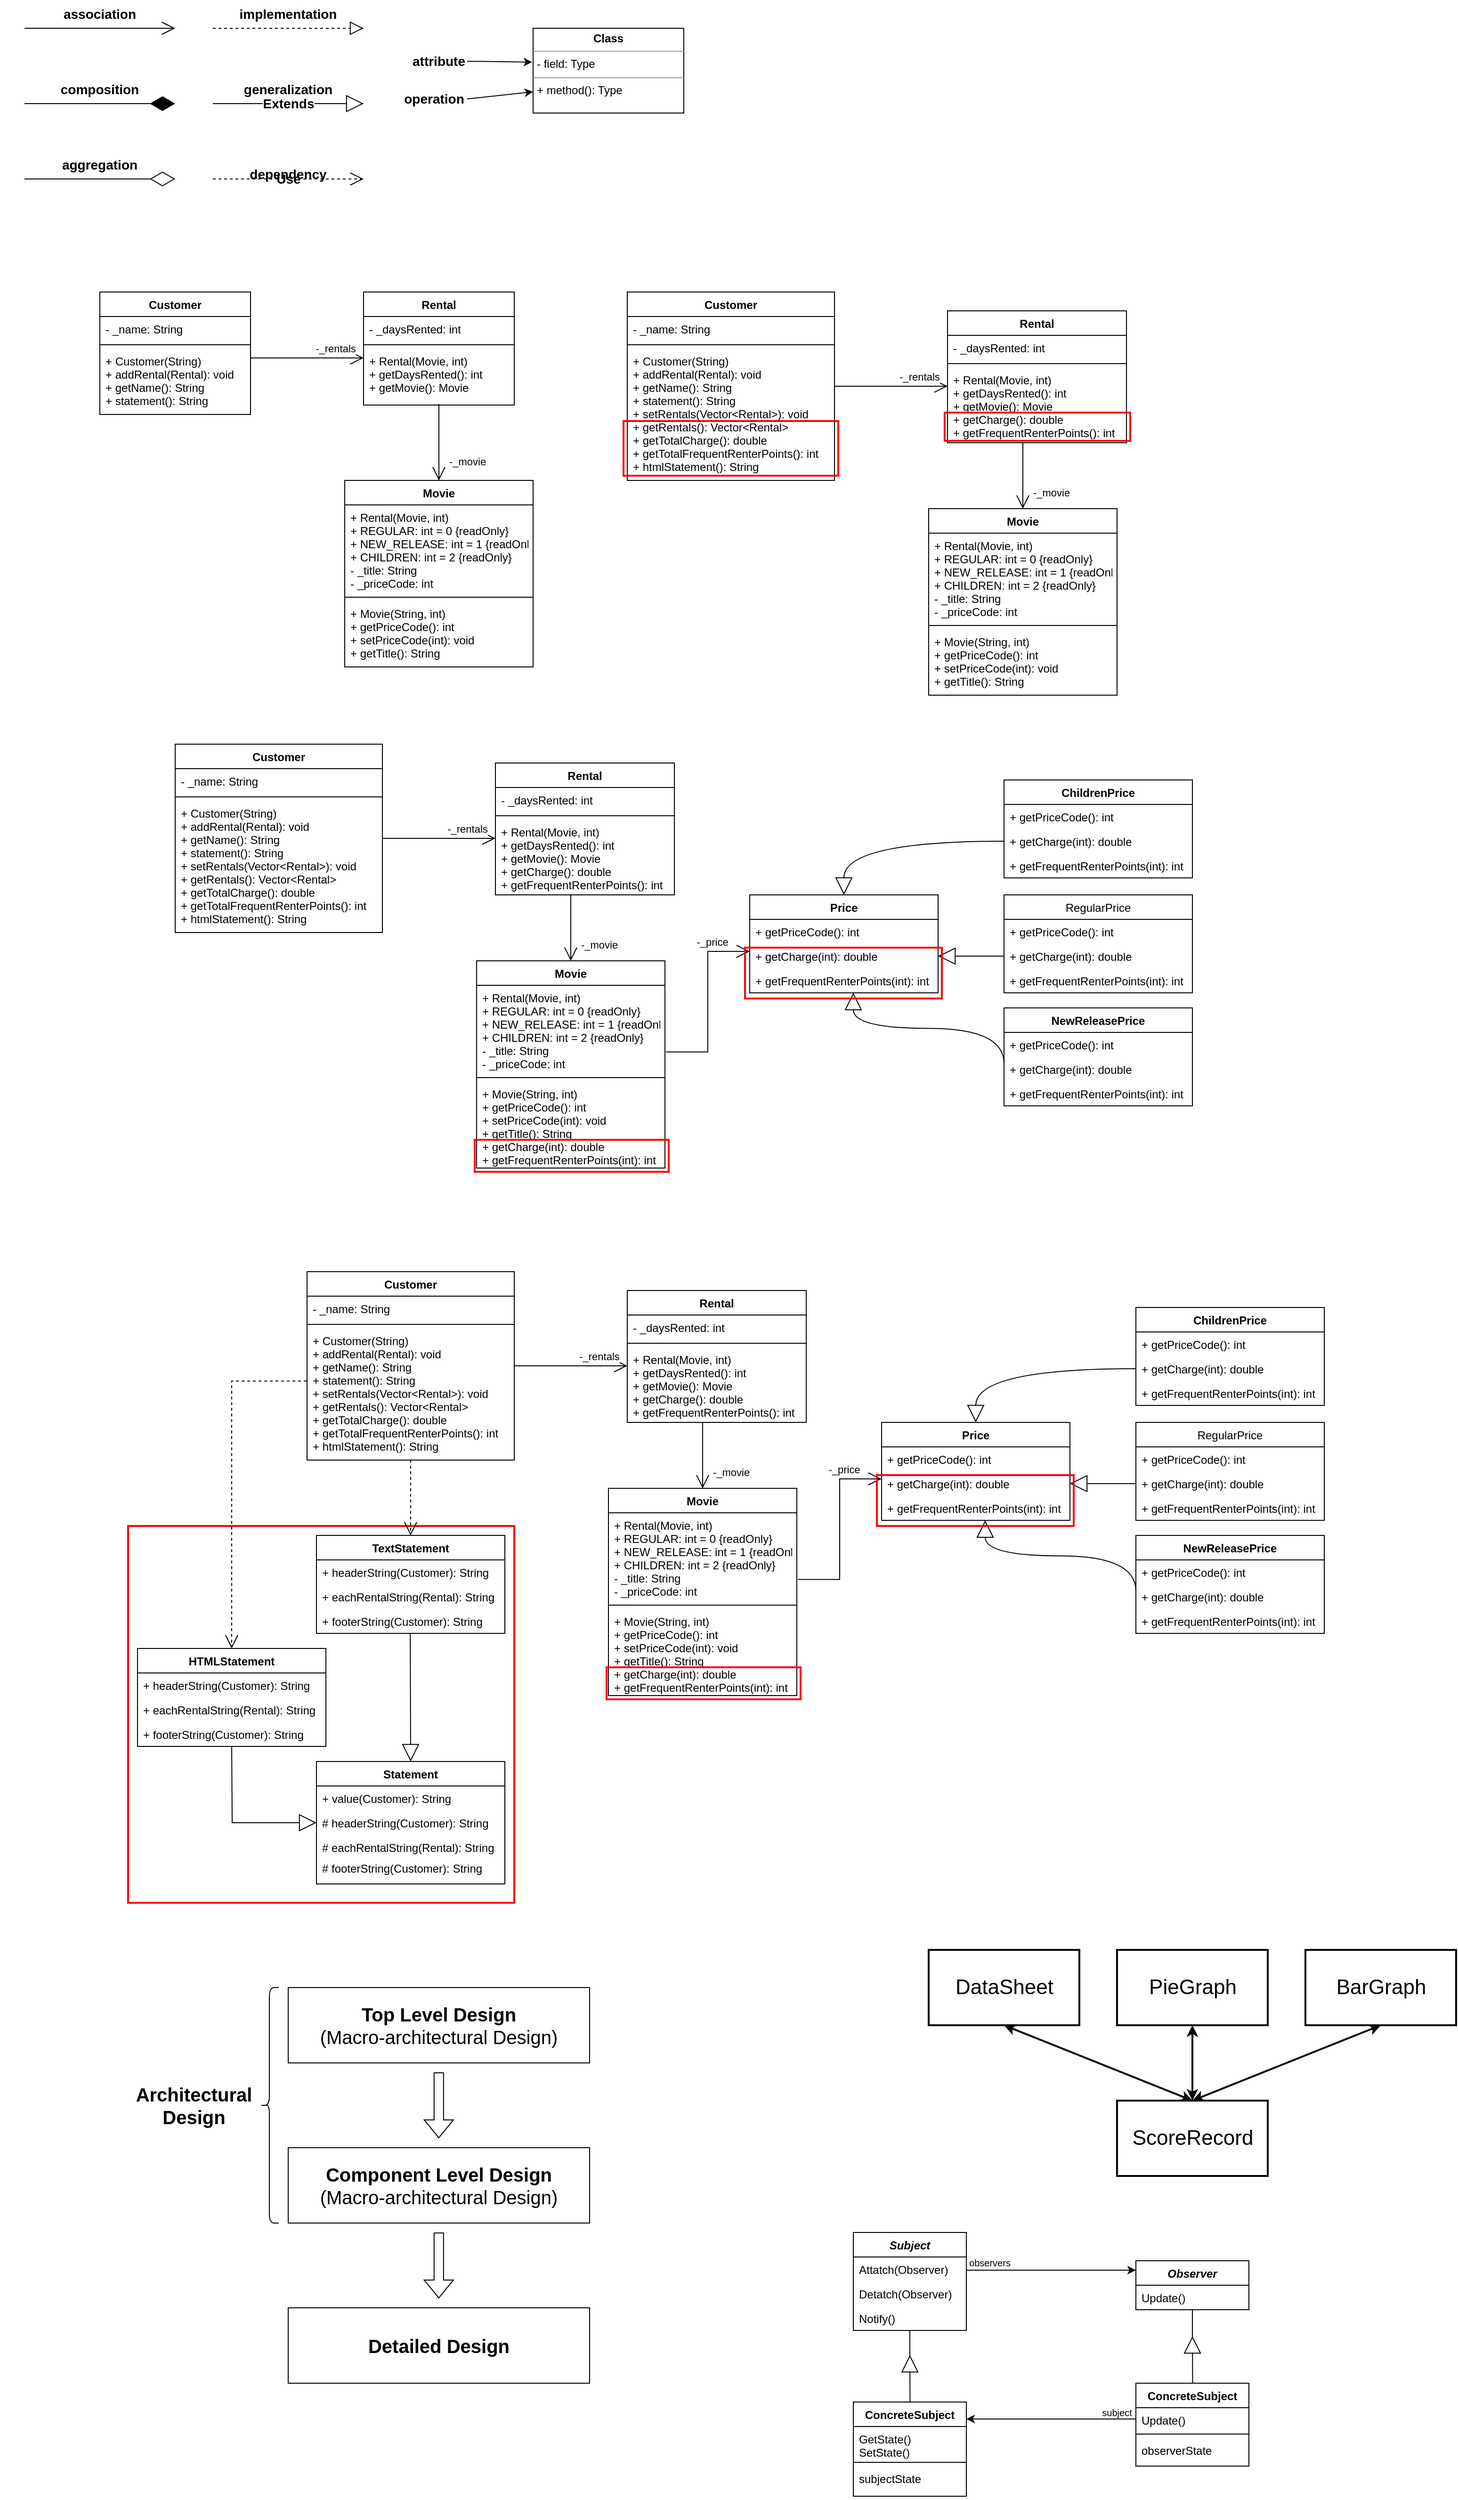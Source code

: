 <mxfile version="20.8.16" type="device"><diagram name="Page-1" id="xjZvKfOel7peh5mD1noz"><mxGraphModel dx="648" dy="401" grid="1" gridSize="10" guides="1" tooltips="1" connect="1" arrows="1" fold="1" page="1" pageScale="1" pageWidth="850" pageHeight="1100" math="0" shadow="0"><root><mxCell id="0"/><mxCell id="1" parent="0"/><mxCell id="O-6mFqRPEfm9RQHit08T-2" value="" style="rounded=0;whiteSpace=wrap;html=1;fontColor=#000000;fillColor=none;strokeColor=#FF0000;strokeWidth=2;" parent="1" vertex="1"><mxGeometry x="150" y="2230" width="410" height="400" as="geometry"/></mxCell><mxCell id="PV1EFJcUjrgo-LFW3s-f-2" value="" style="endArrow=open;endFill=1;endSize=12;html=1;rounded=0;fontStyle=1;fontSize=14;" parent="1" edge="1"><mxGeometry width="160" relative="1" as="geometry"><mxPoint x="40" y="640" as="sourcePoint"/><mxPoint x="200" y="640" as="targetPoint"/></mxGeometry></mxCell><mxCell id="PV1EFJcUjrgo-LFW3s-f-3" value="association" style="text;html=1;strokeColor=none;fillColor=none;align=center;verticalAlign=middle;whiteSpace=wrap;rounded=0;fontStyle=1;fontSize=14;" parent="1" vertex="1"><mxGeometry x="40" y="610" width="160" height="30" as="geometry"/></mxCell><mxCell id="PV1EFJcUjrgo-LFW3s-f-4" value="" style="endArrow=diamondThin;endFill=1;endSize=24;html=1;rounded=0;fontStyle=1;fontSize=14;" parent="1" edge="1"><mxGeometry width="160" relative="1" as="geometry"><mxPoint x="40" y="720" as="sourcePoint"/><mxPoint x="200" y="720" as="targetPoint"/></mxGeometry></mxCell><mxCell id="PV1EFJcUjrgo-LFW3s-f-5" value="composition" style="text;html=1;strokeColor=none;fillColor=none;align=center;verticalAlign=middle;whiteSpace=wrap;rounded=0;fontStyle=1;fontSize=14;" parent="1" vertex="1"><mxGeometry x="40" y="690" width="160" height="30" as="geometry"/></mxCell><mxCell id="PV1EFJcUjrgo-LFW3s-f-6" value="" style="endArrow=diamondThin;endFill=0;endSize=24;html=1;rounded=0;fontStyle=1;fontSize=14;" parent="1" edge="1"><mxGeometry width="160" relative="1" as="geometry"><mxPoint x="40" y="800" as="sourcePoint"/><mxPoint x="200" y="800" as="targetPoint"/></mxGeometry></mxCell><mxCell id="PV1EFJcUjrgo-LFW3s-f-7" value="aggregation" style="text;html=1;strokeColor=none;fillColor=none;align=center;verticalAlign=middle;whiteSpace=wrap;rounded=0;fontStyle=1;fontSize=14;" parent="1" vertex="1"><mxGeometry x="40" y="770" width="160" height="30" as="geometry"/></mxCell><mxCell id="PV1EFJcUjrgo-LFW3s-f-8" value="" style="endArrow=block;dashed=1;endFill=0;endSize=12;html=1;rounded=0;fontStyle=1;fontSize=14;" parent="1" edge="1"><mxGeometry width="160" relative="1" as="geometry"><mxPoint x="240" y="640" as="sourcePoint"/><mxPoint x="400" y="640" as="targetPoint"/></mxGeometry></mxCell><mxCell id="PV1EFJcUjrgo-LFW3s-f-9" value="implementation" style="text;html=1;strokeColor=none;fillColor=none;align=center;verticalAlign=middle;whiteSpace=wrap;rounded=0;fontStyle=1;fontSize=14;" parent="1" vertex="1"><mxGeometry x="240" y="610" width="160" height="30" as="geometry"/></mxCell><mxCell id="PV1EFJcUjrgo-LFW3s-f-10" value="Extends" style="endArrow=block;endSize=16;endFill=0;html=1;rounded=0;fontStyle=1;fontSize=14;" parent="1" edge="1"><mxGeometry width="160" relative="1" as="geometry"><mxPoint x="240" y="720" as="sourcePoint"/><mxPoint x="400" y="720" as="targetPoint"/></mxGeometry></mxCell><mxCell id="PV1EFJcUjrgo-LFW3s-f-11" value="generalization" style="text;html=1;strokeColor=none;fillColor=none;align=center;verticalAlign=middle;whiteSpace=wrap;rounded=0;fontStyle=1;fontSize=14;" parent="1" vertex="1"><mxGeometry x="240" y="690" width="160" height="30" as="geometry"/></mxCell><mxCell id="PV1EFJcUjrgo-LFW3s-f-12" value="Use" style="endArrow=open;endSize=12;dashed=1;html=1;rounded=0;fontStyle=1;fontSize=14;" parent="1" edge="1"><mxGeometry width="160" relative="1" as="geometry"><mxPoint x="240" y="800" as="sourcePoint"/><mxPoint x="400" y="800" as="targetPoint"/></mxGeometry></mxCell><mxCell id="PV1EFJcUjrgo-LFW3s-f-13" value="dependency" style="text;html=1;strokeColor=none;fillColor=none;align=center;verticalAlign=middle;whiteSpace=wrap;rounded=0;fontStyle=1;fontSize=14;" parent="1" vertex="1"><mxGeometry x="240" y="780" width="160" height="30" as="geometry"/></mxCell><mxCell id="PV1EFJcUjrgo-LFW3s-f-18" value="&lt;p style=&quot;margin:0px;margin-top:4px;text-align:center;&quot;&gt;&lt;b&gt;Class&lt;/b&gt;&lt;/p&gt;&lt;hr size=&quot;1&quot;&gt;&lt;p style=&quot;margin:0px;margin-left:4px;&quot;&gt;- field: Type&lt;/p&gt;&lt;hr size=&quot;1&quot;&gt;&lt;p style=&quot;margin:0px;margin-left:4px;&quot;&gt;+ method(): Type&lt;/p&gt;" style="verticalAlign=top;align=left;overflow=fill;fontSize=12;fontFamily=Helvetica;html=1;" parent="1" vertex="1"><mxGeometry x="580" y="640" width="160" height="90" as="geometry"/></mxCell><mxCell id="PV1EFJcUjrgo-LFW3s-f-19" value="" style="endArrow=classic;html=1;rounded=0;entryX=-0.006;entryY=0.4;entryDx=0;entryDy=0;entryPerimeter=0;exitX=1;exitY=0.5;exitDx=0;exitDy=0;" parent="1" source="PV1EFJcUjrgo-LFW3s-f-20" target="PV1EFJcUjrgo-LFW3s-f-18" edge="1"><mxGeometry width="50" height="50" relative="1" as="geometry"><mxPoint x="510" y="674.5" as="sourcePoint"/><mxPoint x="560" y="674.5" as="targetPoint"/></mxGeometry></mxCell><mxCell id="PV1EFJcUjrgo-LFW3s-f-20" value="attribute" style="text;html=1;strokeColor=none;fillColor=none;align=center;verticalAlign=middle;whiteSpace=wrap;rounded=0;fontStyle=1;fontSize=14;" parent="1" vertex="1"><mxGeometry x="450" y="660" width="60" height="30" as="geometry"/></mxCell><mxCell id="PV1EFJcUjrgo-LFW3s-f-21" value="" style="endArrow=classic;html=1;rounded=0;entryX=0;entryY=0.75;entryDx=0;entryDy=0;exitX=1;exitY=0.5;exitDx=0;exitDy=0;" parent="1" source="PV1EFJcUjrgo-LFW3s-f-22" target="PV1EFJcUjrgo-LFW3s-f-18" edge="1"><mxGeometry width="50" height="50" relative="1" as="geometry"><mxPoint x="500" y="714.5" as="sourcePoint"/><mxPoint x="569.04" y="716" as="targetPoint"/></mxGeometry></mxCell><mxCell id="PV1EFJcUjrgo-LFW3s-f-22" value="operation" style="text;html=1;strokeColor=none;fillColor=none;align=center;verticalAlign=middle;whiteSpace=wrap;rounded=0;fontStyle=1;fontSize=14;" parent="1" vertex="1"><mxGeometry x="440" y="700" width="70" height="30" as="geometry"/></mxCell><mxCell id="R69NQJKKHj9QpN-TUXng-1" value="Customer" style="swimlane;fontStyle=1;align=center;verticalAlign=top;childLayout=stackLayout;horizontal=1;startSize=26;horizontalStack=0;resizeParent=1;resizeParentMax=0;resizeLast=0;collapsible=1;marginBottom=0;" parent="1" vertex="1"><mxGeometry x="120" y="920" width="160" height="130" as="geometry"/></mxCell><mxCell id="R69NQJKKHj9QpN-TUXng-2" value="- _name: String" style="text;strokeColor=none;fillColor=none;align=left;verticalAlign=top;spacingLeft=4;spacingRight=4;overflow=hidden;rotatable=0;points=[[0,0.5],[1,0.5]];portConstraint=eastwest;" parent="R69NQJKKHj9QpN-TUXng-1" vertex="1"><mxGeometry y="26" width="160" height="26" as="geometry"/></mxCell><mxCell id="R69NQJKKHj9QpN-TUXng-3" value="" style="line;strokeWidth=1;fillColor=none;align=left;verticalAlign=middle;spacingTop=-1;spacingLeft=3;spacingRight=3;rotatable=0;labelPosition=right;points=[];portConstraint=eastwest;strokeColor=inherit;" parent="R69NQJKKHj9QpN-TUXng-1" vertex="1"><mxGeometry y="52" width="160" height="8" as="geometry"/></mxCell><mxCell id="R69NQJKKHj9QpN-TUXng-4" value="+ Customer(String)&#10;+ addRental(Rental): void&#10;+ getName(): String&#10;+ statement(): String" style="text;strokeColor=none;fillColor=none;align=left;verticalAlign=top;spacingLeft=4;spacingRight=4;overflow=hidden;rotatable=0;points=[[0,0.5],[1,0.5]];portConstraint=eastwest;" parent="R69NQJKKHj9QpN-TUXng-1" vertex="1"><mxGeometry y="60" width="160" height="70" as="geometry"/></mxCell><mxCell id="R69NQJKKHj9QpN-TUXng-5" value="Rental" style="swimlane;fontStyle=1;align=center;verticalAlign=top;childLayout=stackLayout;horizontal=1;startSize=26;horizontalStack=0;resizeParent=1;resizeParentMax=0;resizeLast=0;collapsible=1;marginBottom=0;" parent="1" vertex="1"><mxGeometry x="400" y="920" width="160" height="120" as="geometry"/></mxCell><mxCell id="R69NQJKKHj9QpN-TUXng-6" value="- _daysRented: int" style="text;strokeColor=none;fillColor=none;align=left;verticalAlign=top;spacingLeft=4;spacingRight=4;overflow=hidden;rotatable=0;points=[[0,0.5],[1,0.5]];portConstraint=eastwest;" parent="R69NQJKKHj9QpN-TUXng-5" vertex="1"><mxGeometry y="26" width="160" height="26" as="geometry"/></mxCell><mxCell id="R69NQJKKHj9QpN-TUXng-7" value="" style="line;strokeWidth=1;fillColor=none;align=left;verticalAlign=middle;spacingTop=-1;spacingLeft=3;spacingRight=3;rotatable=0;labelPosition=right;points=[];portConstraint=eastwest;strokeColor=inherit;" parent="R69NQJKKHj9QpN-TUXng-5" vertex="1"><mxGeometry y="52" width="160" height="8" as="geometry"/></mxCell><mxCell id="R69NQJKKHj9QpN-TUXng-8" value="+ Rental(Movie, int)&#10;+ getDaysRented(): int&#10;+ getMovie(): Movie" style="text;strokeColor=none;fillColor=none;align=left;verticalAlign=top;spacingLeft=4;spacingRight=4;overflow=hidden;rotatable=0;points=[[0,0.5],[1,0.5]];portConstraint=eastwest;" parent="R69NQJKKHj9QpN-TUXng-5" vertex="1"><mxGeometry y="60" width="160" height="60" as="geometry"/></mxCell><mxCell id="OQfz_WFB2d55QO-OLQLl-6" value="-_movie" style="endArrow=open;endFill=1;endSize=12;html=1;rounded=0;entryX=0.5;entryY=0;entryDx=0;entryDy=0;" parent="R69NQJKKHj9QpN-TUXng-5" target="OQfz_WFB2d55QO-OLQLl-1" edge="1"><mxGeometry x="0.506" y="30" width="160" relative="1" as="geometry"><mxPoint x="80" y="119" as="sourcePoint"/><mxPoint x="240" y="119" as="targetPoint"/><mxPoint as="offset"/></mxGeometry></mxCell><mxCell id="OQfz_WFB2d55QO-OLQLl-1" value="Movie" style="swimlane;fontStyle=1;align=center;verticalAlign=top;childLayout=stackLayout;horizontal=1;startSize=26;horizontalStack=0;resizeParent=1;resizeParentMax=0;resizeLast=0;collapsible=1;marginBottom=0;" parent="1" vertex="1"><mxGeometry x="380" y="1120" width="200" height="198" as="geometry"/></mxCell><mxCell id="OQfz_WFB2d55QO-OLQLl-2" value="+ Rental(Movie, int)&#10;+ REGULAR: int = 0 {readOnly}&#10;+ NEW_RELEASE: int = 1 {readOnly}&#10;+ CHILDREN: int = 2 {readOnly}&#10;- _title: String&#10;- _priceCode: int" style="text;strokeColor=none;fillColor=none;align=left;verticalAlign=top;spacingLeft=4;spacingRight=4;overflow=hidden;rotatable=0;points=[[0,0.5],[1,0.5]];portConstraint=eastwest;" parent="OQfz_WFB2d55QO-OLQLl-1" vertex="1"><mxGeometry y="26" width="200" height="94" as="geometry"/></mxCell><mxCell id="OQfz_WFB2d55QO-OLQLl-3" value="" style="line;strokeWidth=1;fillColor=none;align=left;verticalAlign=middle;spacingTop=-1;spacingLeft=3;spacingRight=3;rotatable=0;labelPosition=right;points=[];portConstraint=eastwest;strokeColor=inherit;" parent="OQfz_WFB2d55QO-OLQLl-1" vertex="1"><mxGeometry y="120" width="200" height="8" as="geometry"/></mxCell><mxCell id="OQfz_WFB2d55QO-OLQLl-4" value="+ Movie(String, int)&#10;+ getPriceCode(): int&#10;+ setPriceCode(int): void&#10;+ getTitle(): String" style="text;strokeColor=none;fillColor=none;align=left;verticalAlign=top;spacingLeft=4;spacingRight=4;overflow=hidden;rotatable=0;points=[[0,0.5],[1,0.5]];portConstraint=eastwest;" parent="OQfz_WFB2d55QO-OLQLl-1" vertex="1"><mxGeometry y="128" width="200" height="70" as="geometry"/></mxCell><mxCell id="OQfz_WFB2d55QO-OLQLl-5" value="-_rentals" style="endArrow=open;endFill=1;endSize=12;html=1;rounded=0;" parent="1" edge="1"><mxGeometry x="0.5" y="10" width="160" relative="1" as="geometry"><mxPoint x="280" y="990" as="sourcePoint"/><mxPoint x="400" y="990" as="targetPoint"/><mxPoint as="offset"/></mxGeometry></mxCell><mxCell id="OQfz_WFB2d55QO-OLQLl-7" value="Customer" style="swimlane;fontStyle=1;align=center;verticalAlign=top;childLayout=stackLayout;horizontal=1;startSize=26;horizontalStack=0;resizeParent=1;resizeParentMax=0;resizeLast=0;collapsible=1;marginBottom=0;" parent="1" vertex="1"><mxGeometry x="680" y="920" width="220" height="200" as="geometry"/></mxCell><mxCell id="OQfz_WFB2d55QO-OLQLl-8" value="- _name: String" style="text;strokeColor=none;fillColor=none;align=left;verticalAlign=top;spacingLeft=4;spacingRight=4;overflow=hidden;rotatable=0;points=[[0,0.5],[1,0.5]];portConstraint=eastwest;" parent="OQfz_WFB2d55QO-OLQLl-7" vertex="1"><mxGeometry y="26" width="220" height="26" as="geometry"/></mxCell><mxCell id="OQfz_WFB2d55QO-OLQLl-9" value="" style="line;strokeWidth=1;fillColor=none;align=left;verticalAlign=middle;spacingTop=-1;spacingLeft=3;spacingRight=3;rotatable=0;labelPosition=right;points=[];portConstraint=eastwest;strokeColor=inherit;" parent="OQfz_WFB2d55QO-OLQLl-7" vertex="1"><mxGeometry y="52" width="220" height="8" as="geometry"/></mxCell><mxCell id="OQfz_WFB2d55QO-OLQLl-10" value="+ Customer(String)&#10;+ addRental(Rental): void&#10;+ getName(): String&#10;+ statement(): String&#10;+ setRentals(Vector&lt;Rental&gt;): void&#10;+ getRentals(): Vector&lt;Rental&gt;&#10;+ getTotalCharge(): double&#10;+ getTotalFrequentRenterPoints(): int&#10;+ htmlStatement(): String" style="text;strokeColor=none;fillColor=none;align=left;verticalAlign=top;spacingLeft=4;spacingRight=4;overflow=hidden;rotatable=0;points=[[0,0.5],[1,0.5]];portConstraint=eastwest;fontColor=#000000;" parent="OQfz_WFB2d55QO-OLQLl-7" vertex="1"><mxGeometry y="60" width="220" height="140" as="geometry"/></mxCell><mxCell id="OQfz_WFB2d55QO-OLQLl-11" value="Rental" style="swimlane;fontStyle=1;align=center;verticalAlign=top;childLayout=stackLayout;horizontal=1;startSize=26;horizontalStack=0;resizeParent=1;resizeParentMax=0;resizeLast=0;collapsible=1;marginBottom=0;" parent="1" vertex="1"><mxGeometry x="1020" y="940" width="190" height="140" as="geometry"/></mxCell><mxCell id="OQfz_WFB2d55QO-OLQLl-12" value="- _daysRented: int" style="text;strokeColor=none;fillColor=none;align=left;verticalAlign=top;spacingLeft=4;spacingRight=4;overflow=hidden;rotatable=0;points=[[0,0.5],[1,0.5]];portConstraint=eastwest;" parent="OQfz_WFB2d55QO-OLQLl-11" vertex="1"><mxGeometry y="26" width="190" height="26" as="geometry"/></mxCell><mxCell id="OQfz_WFB2d55QO-OLQLl-13" value="" style="line;strokeWidth=1;fillColor=none;align=left;verticalAlign=middle;spacingTop=-1;spacingLeft=3;spacingRight=3;rotatable=0;labelPosition=right;points=[];portConstraint=eastwest;strokeColor=inherit;" parent="OQfz_WFB2d55QO-OLQLl-11" vertex="1"><mxGeometry y="52" width="190" height="8" as="geometry"/></mxCell><mxCell id="OQfz_WFB2d55QO-OLQLl-14" value="+ Rental(Movie, int)&#10;+ getDaysRented(): int&#10;+ getMovie(): Movie&#10;+ getCharge(): double&#10;+ getFrequentRenterPoints(): int" style="text;strokeColor=none;fillColor=none;align=left;verticalAlign=top;spacingLeft=4;spacingRight=4;overflow=hidden;rotatable=0;points=[[0,0.5],[1,0.5]];portConstraint=eastwest;" parent="OQfz_WFB2d55QO-OLQLl-11" vertex="1"><mxGeometry y="60" width="190" height="80" as="geometry"/></mxCell><mxCell id="OQfz_WFB2d55QO-OLQLl-15" value="-_movie" style="endArrow=open;endFill=1;endSize=12;html=1;rounded=0;entryX=0.5;entryY=0;entryDx=0;entryDy=0;" parent="OQfz_WFB2d55QO-OLQLl-11" target="OQfz_WFB2d55QO-OLQLl-16" edge="1"><mxGeometry x="0.506" y="30" width="160" relative="1" as="geometry"><mxPoint x="80" y="140" as="sourcePoint"/><mxPoint x="240" y="119" as="targetPoint"/><mxPoint as="offset"/></mxGeometry></mxCell><mxCell id="OQfz_WFB2d55QO-OLQLl-16" value="Movie" style="swimlane;fontStyle=1;align=center;verticalAlign=top;childLayout=stackLayout;horizontal=1;startSize=26;horizontalStack=0;resizeParent=1;resizeParentMax=0;resizeLast=0;collapsible=1;marginBottom=0;" parent="1" vertex="1"><mxGeometry x="1000" y="1150" width="200" height="198" as="geometry"/></mxCell><mxCell id="OQfz_WFB2d55QO-OLQLl-17" value="+ Rental(Movie, int)&#10;+ REGULAR: int = 0 {readOnly}&#10;+ NEW_RELEASE: int = 1 {readOnly}&#10;+ CHILDREN: int = 2 {readOnly}&#10;- _title: String&#10;- _priceCode: int" style="text;strokeColor=none;fillColor=none;align=left;verticalAlign=top;spacingLeft=4;spacingRight=4;overflow=hidden;rotatable=0;points=[[0,0.5],[1,0.5]];portConstraint=eastwest;" parent="OQfz_WFB2d55QO-OLQLl-16" vertex="1"><mxGeometry y="26" width="200" height="94" as="geometry"/></mxCell><mxCell id="OQfz_WFB2d55QO-OLQLl-18" value="" style="line;strokeWidth=1;fillColor=none;align=left;verticalAlign=middle;spacingTop=-1;spacingLeft=3;spacingRight=3;rotatable=0;labelPosition=right;points=[];portConstraint=eastwest;strokeColor=inherit;" parent="OQfz_WFB2d55QO-OLQLl-16" vertex="1"><mxGeometry y="120" width="200" height="8" as="geometry"/></mxCell><mxCell id="OQfz_WFB2d55QO-OLQLl-19" value="+ Movie(String, int)&#10;+ getPriceCode(): int&#10;+ setPriceCode(int): void&#10;+ getTitle(): String" style="text;strokeColor=none;fillColor=none;align=left;verticalAlign=top;spacingLeft=4;spacingRight=4;overflow=hidden;rotatable=0;points=[[0,0.5],[1,0.5]];portConstraint=eastwest;" parent="OQfz_WFB2d55QO-OLQLl-16" vertex="1"><mxGeometry y="128" width="200" height="70" as="geometry"/></mxCell><mxCell id="OQfz_WFB2d55QO-OLQLl-20" value="-_rentals" style="endArrow=open;endFill=1;endSize=12;html=1;rounded=0;" parent="1" edge="1"><mxGeometry x="0.5" y="10" width="160" relative="1" as="geometry"><mxPoint x="900" y="1020" as="sourcePoint"/><mxPoint x="1020" y="1020" as="targetPoint"/><mxPoint as="offset"/></mxGeometry></mxCell><mxCell id="OQfz_WFB2d55QO-OLQLl-21" value="" style="rounded=0;whiteSpace=wrap;html=1;fontColor=#000000;fillColor=none;strokeColor=#FF0000;strokeWidth=2;" parent="1" vertex="1"><mxGeometry x="676" y="1057" width="228" height="58" as="geometry"/></mxCell><mxCell id="UCq6OeMAjsQIkMiQeq0x-2" value="" style="rounded=0;whiteSpace=wrap;html=1;fontColor=#000000;fillColor=none;strokeColor=#FF0000;strokeWidth=2;" parent="1" vertex="1"><mxGeometry x="1017" y="1048" width="197" height="30" as="geometry"/></mxCell><mxCell id="UCq6OeMAjsQIkMiQeq0x-3" value="Customer" style="swimlane;fontStyle=1;align=center;verticalAlign=top;childLayout=stackLayout;horizontal=1;startSize=26;horizontalStack=0;resizeParent=1;resizeParentMax=0;resizeLast=0;collapsible=1;marginBottom=0;" parent="1" vertex="1"><mxGeometry x="200" y="1400" width="220" height="200" as="geometry"/></mxCell><mxCell id="UCq6OeMAjsQIkMiQeq0x-4" value="- _name: String" style="text;strokeColor=none;fillColor=none;align=left;verticalAlign=top;spacingLeft=4;spacingRight=4;overflow=hidden;rotatable=0;points=[[0,0.5],[1,0.5]];portConstraint=eastwest;" parent="UCq6OeMAjsQIkMiQeq0x-3" vertex="1"><mxGeometry y="26" width="220" height="26" as="geometry"/></mxCell><mxCell id="UCq6OeMAjsQIkMiQeq0x-5" value="" style="line;strokeWidth=1;fillColor=none;align=left;verticalAlign=middle;spacingTop=-1;spacingLeft=3;spacingRight=3;rotatable=0;labelPosition=right;points=[];portConstraint=eastwest;strokeColor=inherit;" parent="UCq6OeMAjsQIkMiQeq0x-3" vertex="1"><mxGeometry y="52" width="220" height="8" as="geometry"/></mxCell><mxCell id="UCq6OeMAjsQIkMiQeq0x-6" value="+ Customer(String)&#10;+ addRental(Rental): void&#10;+ getName(): String&#10;+ statement(): String&#10;+ setRentals(Vector&lt;Rental&gt;): void&#10;+ getRentals(): Vector&lt;Rental&gt;&#10;+ getTotalCharge(): double&#10;+ getTotalFrequentRenterPoints(): int&#10;+ htmlStatement(): String" style="text;strokeColor=none;fillColor=none;align=left;verticalAlign=top;spacingLeft=4;spacingRight=4;overflow=hidden;rotatable=0;points=[[0,0.5],[1,0.5]];portConstraint=eastwest;fontColor=#000000;" parent="UCq6OeMAjsQIkMiQeq0x-3" vertex="1"><mxGeometry y="60" width="220" height="140" as="geometry"/></mxCell><mxCell id="UCq6OeMAjsQIkMiQeq0x-7" value="Rental" style="swimlane;fontStyle=1;align=center;verticalAlign=top;childLayout=stackLayout;horizontal=1;startSize=26;horizontalStack=0;resizeParent=1;resizeParentMax=0;resizeLast=0;collapsible=1;marginBottom=0;" parent="1" vertex="1"><mxGeometry x="540" y="1420" width="190" height="140" as="geometry"/></mxCell><mxCell id="UCq6OeMAjsQIkMiQeq0x-8" value="- _daysRented: int" style="text;strokeColor=none;fillColor=none;align=left;verticalAlign=top;spacingLeft=4;spacingRight=4;overflow=hidden;rotatable=0;points=[[0,0.5],[1,0.5]];portConstraint=eastwest;" parent="UCq6OeMAjsQIkMiQeq0x-7" vertex="1"><mxGeometry y="26" width="190" height="26" as="geometry"/></mxCell><mxCell id="UCq6OeMAjsQIkMiQeq0x-9" value="" style="line;strokeWidth=1;fillColor=none;align=left;verticalAlign=middle;spacingTop=-1;spacingLeft=3;spacingRight=3;rotatable=0;labelPosition=right;points=[];portConstraint=eastwest;strokeColor=inherit;" parent="UCq6OeMAjsQIkMiQeq0x-7" vertex="1"><mxGeometry y="52" width="190" height="8" as="geometry"/></mxCell><mxCell id="UCq6OeMAjsQIkMiQeq0x-10" value="+ Rental(Movie, int)&#10;+ getDaysRented(): int&#10;+ getMovie(): Movie&#10;+ getCharge(): double&#10;+ getFrequentRenterPoints(): int" style="text;strokeColor=none;fillColor=none;align=left;verticalAlign=top;spacingLeft=4;spacingRight=4;overflow=hidden;rotatable=0;points=[[0,0.5],[1,0.5]];portConstraint=eastwest;" parent="UCq6OeMAjsQIkMiQeq0x-7" vertex="1"><mxGeometry y="60" width="190" height="80" as="geometry"/></mxCell><mxCell id="UCq6OeMAjsQIkMiQeq0x-11" value="-_movie" style="endArrow=open;endFill=1;endSize=12;html=1;rounded=0;entryX=0.5;entryY=0;entryDx=0;entryDy=0;" parent="UCq6OeMAjsQIkMiQeq0x-7" target="UCq6OeMAjsQIkMiQeq0x-12" edge="1"><mxGeometry x="0.506" y="30" width="160" relative="1" as="geometry"><mxPoint x="80" y="140" as="sourcePoint"/><mxPoint x="240" y="119" as="targetPoint"/><mxPoint as="offset"/></mxGeometry></mxCell><mxCell id="UCq6OeMAjsQIkMiQeq0x-12" value="Movie" style="swimlane;fontStyle=1;align=center;verticalAlign=top;childLayout=stackLayout;horizontal=1;startSize=26;horizontalStack=0;resizeParent=1;resizeParentMax=0;resizeLast=0;collapsible=1;marginBottom=0;" parent="1" vertex="1"><mxGeometry x="520" y="1630" width="200" height="220" as="geometry"/></mxCell><mxCell id="UCq6OeMAjsQIkMiQeq0x-13" value="+ Rental(Movie, int)&#10;+ REGULAR: int = 0 {readOnly}&#10;+ NEW_RELEASE: int = 1 {readOnly}&#10;+ CHILDREN: int = 2 {readOnly}&#10;- _title: String&#10;- _priceCode: int" style="text;strokeColor=none;fillColor=none;align=left;verticalAlign=top;spacingLeft=4;spacingRight=4;overflow=hidden;rotatable=0;points=[[0,0.5],[1,0.5]];portConstraint=eastwest;" parent="UCq6OeMAjsQIkMiQeq0x-12" vertex="1"><mxGeometry y="26" width="200" height="94" as="geometry"/></mxCell><mxCell id="UCq6OeMAjsQIkMiQeq0x-14" value="" style="line;strokeWidth=1;fillColor=none;align=left;verticalAlign=middle;spacingTop=-1;spacingLeft=3;spacingRight=3;rotatable=0;labelPosition=right;points=[];portConstraint=eastwest;strokeColor=inherit;" parent="UCq6OeMAjsQIkMiQeq0x-12" vertex="1"><mxGeometry y="120" width="200" height="8" as="geometry"/></mxCell><mxCell id="UCq6OeMAjsQIkMiQeq0x-15" value="+ Movie(String, int)&#10;+ getPriceCode(): int&#10;+ setPriceCode(int): void&#10;+ getTitle(): String&#10;+ getCharge(int): double&#10;+ getFrequentRenterPoints(int): int" style="text;strokeColor=none;fillColor=none;align=left;verticalAlign=top;spacingLeft=4;spacingRight=4;overflow=hidden;rotatable=0;points=[[0,0.5],[1,0.5]];portConstraint=eastwest;" parent="UCq6OeMAjsQIkMiQeq0x-12" vertex="1"><mxGeometry y="128" width="200" height="92" as="geometry"/></mxCell><mxCell id="UCq6OeMAjsQIkMiQeq0x-16" value="-_rentals" style="endArrow=open;endFill=1;endSize=12;html=1;rounded=0;" parent="1" edge="1"><mxGeometry x="0.5" y="10" width="160" relative="1" as="geometry"><mxPoint x="420" y="1500" as="sourcePoint"/><mxPoint x="540" y="1500" as="targetPoint"/><mxPoint as="offset"/></mxGeometry></mxCell><mxCell id="UCq6OeMAjsQIkMiQeq0x-19" value="" style="rounded=0;whiteSpace=wrap;html=1;fontColor=#000000;fillColor=none;strokeColor=#FF0000;strokeWidth=2;" parent="1" vertex="1"><mxGeometry x="518" y="1820" width="206" height="34" as="geometry"/></mxCell><mxCell id="UCq6OeMAjsQIkMiQeq0x-24" value="Price" style="swimlane;fontStyle=1;childLayout=stackLayout;horizontal=1;startSize=26;fillColor=none;horizontalStack=0;resizeParent=1;resizeParentMax=0;resizeLast=0;collapsible=1;marginBottom=0;strokeColor=#000000;strokeWidth=1;" parent="1" vertex="1"><mxGeometry x="810" y="1560" width="200" height="104" as="geometry"/></mxCell><mxCell id="UCq6OeMAjsQIkMiQeq0x-25" value="+ getPriceCode(): int" style="text;strokeColor=none;fillColor=none;align=left;verticalAlign=top;spacingLeft=4;spacingRight=4;overflow=hidden;rotatable=0;points=[[0,0.5],[1,0.5]];portConstraint=eastwest;" parent="UCq6OeMAjsQIkMiQeq0x-24" vertex="1"><mxGeometry y="26" width="200" height="26" as="geometry"/></mxCell><mxCell id="UCq6OeMAjsQIkMiQeq0x-26" value="+ getCharge(int): double" style="text;strokeColor=none;fillColor=none;align=left;verticalAlign=top;spacingLeft=4;spacingRight=4;overflow=hidden;rotatable=0;points=[[0,0.5],[1,0.5]];portConstraint=eastwest;" parent="UCq6OeMAjsQIkMiQeq0x-24" vertex="1"><mxGeometry y="52" width="200" height="26" as="geometry"/></mxCell><mxCell id="UCq6OeMAjsQIkMiQeq0x-27" value="+ getFrequentRenterPoints(int): int" style="text;strokeColor=none;fillColor=none;align=left;verticalAlign=top;spacingLeft=4;spacingRight=4;overflow=hidden;rotatable=0;points=[[0,0.5],[1,0.5]];portConstraint=eastwest;" parent="UCq6OeMAjsQIkMiQeq0x-24" vertex="1"><mxGeometry y="78" width="200" height="26" as="geometry"/></mxCell><mxCell id="UCq6OeMAjsQIkMiQeq0x-28" value="ChildrenPrice" style="swimlane;fontStyle=1;childLayout=stackLayout;horizontal=1;startSize=26;fillColor=none;horizontalStack=0;resizeParent=1;resizeParentMax=0;resizeLast=0;collapsible=1;marginBottom=0;strokeColor=#000000;strokeWidth=1;" parent="1" vertex="1"><mxGeometry x="1080" y="1438" width="200" height="104" as="geometry"/></mxCell><mxCell id="UCq6OeMAjsQIkMiQeq0x-29" value="+ getPriceCode(): int" style="text;strokeColor=none;fillColor=none;align=left;verticalAlign=top;spacingLeft=4;spacingRight=4;overflow=hidden;rotatable=0;points=[[0,0.5],[1,0.5]];portConstraint=eastwest;" parent="UCq6OeMAjsQIkMiQeq0x-28" vertex="1"><mxGeometry y="26" width="200" height="26" as="geometry"/></mxCell><mxCell id="UCq6OeMAjsQIkMiQeq0x-30" value="+ getCharge(int): double" style="text;strokeColor=none;fillColor=none;align=left;verticalAlign=top;spacingLeft=4;spacingRight=4;overflow=hidden;rotatable=0;points=[[0,0.5],[1,0.5]];portConstraint=eastwest;" parent="UCq6OeMAjsQIkMiQeq0x-28" vertex="1"><mxGeometry y="52" width="200" height="26" as="geometry"/></mxCell><mxCell id="UCq6OeMAjsQIkMiQeq0x-31" value="+ getFrequentRenterPoints(int): int" style="text;strokeColor=none;fillColor=none;align=left;verticalAlign=top;spacingLeft=4;spacingRight=4;overflow=hidden;rotatable=0;points=[[0,0.5],[1,0.5]];portConstraint=eastwest;" parent="UCq6OeMAjsQIkMiQeq0x-28" vertex="1"><mxGeometry y="78" width="200" height="26" as="geometry"/></mxCell><mxCell id="UCq6OeMAjsQIkMiQeq0x-32" value="RegularPrice" style="swimlane;fontStyle=0;childLayout=stackLayout;horizontal=1;startSize=26;fillColor=none;horizontalStack=0;resizeParent=1;resizeParentMax=0;resizeLast=0;collapsible=1;marginBottom=0;strokeColor=#000000;strokeWidth=1;" parent="1" vertex="1"><mxGeometry x="1080" y="1560" width="200" height="104" as="geometry"/></mxCell><mxCell id="UCq6OeMAjsQIkMiQeq0x-33" value="+ getPriceCode(): int" style="text;strokeColor=none;fillColor=none;align=left;verticalAlign=top;spacingLeft=4;spacingRight=4;overflow=hidden;rotatable=0;points=[[0,0.5],[1,0.5]];portConstraint=eastwest;" parent="UCq6OeMAjsQIkMiQeq0x-32" vertex="1"><mxGeometry y="26" width="200" height="26" as="geometry"/></mxCell><mxCell id="UCq6OeMAjsQIkMiQeq0x-34" value="+ getCharge(int): double" style="text;strokeColor=none;fillColor=none;align=left;verticalAlign=top;spacingLeft=4;spacingRight=4;overflow=hidden;rotatable=0;points=[[0,0.5],[1,0.5]];portConstraint=eastwest;" parent="UCq6OeMAjsQIkMiQeq0x-32" vertex="1"><mxGeometry y="52" width="200" height="26" as="geometry"/></mxCell><mxCell id="UCq6OeMAjsQIkMiQeq0x-35" value="+ getFrequentRenterPoints(int): int" style="text;strokeColor=none;fillColor=none;align=left;verticalAlign=top;spacingLeft=4;spacingRight=4;overflow=hidden;rotatable=0;points=[[0,0.5],[1,0.5]];portConstraint=eastwest;" parent="UCq6OeMAjsQIkMiQeq0x-32" vertex="1"><mxGeometry y="78" width="200" height="26" as="geometry"/></mxCell><mxCell id="UCq6OeMAjsQIkMiQeq0x-36" value="NewReleasePrice" style="swimlane;fontStyle=1;childLayout=stackLayout;horizontal=1;startSize=26;fillColor=none;horizontalStack=0;resizeParent=1;resizeParentMax=0;resizeLast=0;collapsible=1;marginBottom=0;strokeColor=#000000;strokeWidth=1;" parent="1" vertex="1"><mxGeometry x="1080" y="1680" width="200" height="104" as="geometry"/></mxCell><mxCell id="UCq6OeMAjsQIkMiQeq0x-37" value="+ getPriceCode(): int" style="text;strokeColor=none;fillColor=none;align=left;verticalAlign=top;spacingLeft=4;spacingRight=4;overflow=hidden;rotatable=0;points=[[0,0.5],[1,0.5]];portConstraint=eastwest;" parent="UCq6OeMAjsQIkMiQeq0x-36" vertex="1"><mxGeometry y="26" width="200" height="26" as="geometry"/></mxCell><mxCell id="UCq6OeMAjsQIkMiQeq0x-38" value="+ getCharge(int): double" style="text;strokeColor=none;fillColor=none;align=left;verticalAlign=top;spacingLeft=4;spacingRight=4;overflow=hidden;rotatable=0;points=[[0,0.5],[1,0.5]];portConstraint=eastwest;" parent="UCq6OeMAjsQIkMiQeq0x-36" vertex="1"><mxGeometry y="52" width="200" height="26" as="geometry"/></mxCell><mxCell id="UCq6OeMAjsQIkMiQeq0x-39" value="+ getFrequentRenterPoints(int): int" style="text;strokeColor=none;fillColor=none;align=left;verticalAlign=top;spacingLeft=4;spacingRight=4;overflow=hidden;rotatable=0;points=[[0,0.5],[1,0.5]];portConstraint=eastwest;" parent="UCq6OeMAjsQIkMiQeq0x-36" vertex="1"><mxGeometry y="78" width="200" height="26" as="geometry"/></mxCell><mxCell id="UCq6OeMAjsQIkMiQeq0x-40" value="" style="endArrow=block;endSize=16;endFill=0;html=1;rounded=0;entryX=0.5;entryY=0;entryDx=0;entryDy=0;exitX=0;exitY=0.5;exitDx=0;exitDy=0;edgeStyle=orthogonalEdgeStyle;curved=1;" parent="1" source="UCq6OeMAjsQIkMiQeq0x-30" target="UCq6OeMAjsQIkMiQeq0x-24" edge="1"><mxGeometry x="0.375" y="90" width="160" relative="1" as="geometry"><mxPoint x="920" y="1489.5" as="sourcePoint"/><mxPoint x="1080" y="1489.5" as="targetPoint"/><mxPoint as="offset"/></mxGeometry></mxCell><mxCell id="UCq6OeMAjsQIkMiQeq0x-42" value="" style="endArrow=block;endSize=16;endFill=0;html=1;rounded=0;curved=1;exitX=0;exitY=0.5;exitDx=0;exitDy=0;entryX=1;entryY=0.5;entryDx=0;entryDy=0;" parent="1" source="UCq6OeMAjsQIkMiQeq0x-34" target="UCq6OeMAjsQIkMiQeq0x-26" edge="1"><mxGeometry x="0.143" y="-65" width="160" relative="1" as="geometry"><mxPoint x="820" y="1800" as="sourcePoint"/><mxPoint x="980" y="1800" as="targetPoint"/><mxPoint as="offset"/></mxGeometry></mxCell><mxCell id="UCq6OeMAjsQIkMiQeq0x-43" value="" style="endArrow=block;endSize=16;endFill=0;html=1;rounded=0;exitX=0;exitY=0.5;exitDx=0;exitDy=0;entryX=0.55;entryY=0.997;entryDx=0;entryDy=0;entryPerimeter=0;edgeStyle=orthogonalEdgeStyle;curved=1;" parent="1" target="UCq6OeMAjsQIkMiQeq0x-27" edge="1"><mxGeometry x="0.143" y="-65" width="160" relative="1" as="geometry"><mxPoint x="1080" y="1739.5" as="sourcePoint"/><mxPoint x="1010" y="1739.5" as="targetPoint"/><mxPoint as="offset"/></mxGeometry></mxCell><mxCell id="z5FjlhwpFLuzclh5f7W9-3" value="-_price" style="endArrow=open;endFill=1;endSize=12;html=1;rounded=0;exitX=1.006;exitY=0.753;exitDx=0;exitDy=0;exitPerimeter=0;edgeStyle=elbowEdgeStyle;" parent="1" source="UCq6OeMAjsQIkMiQeq0x-13" edge="1"><mxGeometry x="0.591" y="10" width="160" relative="1" as="geometry"><mxPoint x="690" y="1620" as="sourcePoint"/><mxPoint x="810" y="1620" as="targetPoint"/><mxPoint as="offset"/></mxGeometry></mxCell><mxCell id="z5FjlhwpFLuzclh5f7W9-4" value="" style="rounded=0;whiteSpace=wrap;html=1;fontColor=#000000;fillColor=none;strokeColor=#FF0000;strokeWidth=2;" parent="1" vertex="1"><mxGeometry x="805" y="1616" width="209" height="54" as="geometry"/></mxCell><mxCell id="q6Gfqv-jAPHt8qrF0zTz-1" value="Customer" style="swimlane;fontStyle=1;align=center;verticalAlign=top;childLayout=stackLayout;horizontal=1;startSize=26;horizontalStack=0;resizeParent=1;resizeParentMax=0;resizeLast=0;collapsible=1;marginBottom=0;" parent="1" vertex="1"><mxGeometry x="340" y="1960" width="220" height="200" as="geometry"/></mxCell><mxCell id="q6Gfqv-jAPHt8qrF0zTz-2" value="- _name: String" style="text;strokeColor=none;fillColor=none;align=left;verticalAlign=top;spacingLeft=4;spacingRight=4;overflow=hidden;rotatable=0;points=[[0,0.5],[1,0.5]];portConstraint=eastwest;" parent="q6Gfqv-jAPHt8qrF0zTz-1" vertex="1"><mxGeometry y="26" width="220" height="26" as="geometry"/></mxCell><mxCell id="q6Gfqv-jAPHt8qrF0zTz-3" value="" style="line;strokeWidth=1;fillColor=none;align=left;verticalAlign=middle;spacingTop=-1;spacingLeft=3;spacingRight=3;rotatable=0;labelPosition=right;points=[];portConstraint=eastwest;strokeColor=inherit;" parent="q6Gfqv-jAPHt8qrF0zTz-1" vertex="1"><mxGeometry y="52" width="220" height="8" as="geometry"/></mxCell><mxCell id="q6Gfqv-jAPHt8qrF0zTz-4" value="+ Customer(String)&#10;+ addRental(Rental): void&#10;+ getName(): String&#10;+ statement(): String&#10;+ setRentals(Vector&lt;Rental&gt;): void&#10;+ getRentals(): Vector&lt;Rental&gt;&#10;+ getTotalCharge(): double&#10;+ getTotalFrequentRenterPoints(): int&#10;+ htmlStatement(): String" style="text;strokeColor=none;fillColor=none;align=left;verticalAlign=top;spacingLeft=4;spacingRight=4;overflow=hidden;rotatable=0;points=[[0,0.5],[1,0.5]];portConstraint=eastwest;fontColor=#000000;" parent="q6Gfqv-jAPHt8qrF0zTz-1" vertex="1"><mxGeometry y="60" width="220" height="140" as="geometry"/></mxCell><mxCell id="q6Gfqv-jAPHt8qrF0zTz-5" value="Rental" style="swimlane;fontStyle=1;align=center;verticalAlign=top;childLayout=stackLayout;horizontal=1;startSize=26;horizontalStack=0;resizeParent=1;resizeParentMax=0;resizeLast=0;collapsible=1;marginBottom=0;" parent="1" vertex="1"><mxGeometry x="680" y="1980" width="190" height="140" as="geometry"/></mxCell><mxCell id="q6Gfqv-jAPHt8qrF0zTz-6" value="- _daysRented: int" style="text;strokeColor=none;fillColor=none;align=left;verticalAlign=top;spacingLeft=4;spacingRight=4;overflow=hidden;rotatable=0;points=[[0,0.5],[1,0.5]];portConstraint=eastwest;" parent="q6Gfqv-jAPHt8qrF0zTz-5" vertex="1"><mxGeometry y="26" width="190" height="26" as="geometry"/></mxCell><mxCell id="q6Gfqv-jAPHt8qrF0zTz-7" value="" style="line;strokeWidth=1;fillColor=none;align=left;verticalAlign=middle;spacingTop=-1;spacingLeft=3;spacingRight=3;rotatable=0;labelPosition=right;points=[];portConstraint=eastwest;strokeColor=inherit;" parent="q6Gfqv-jAPHt8qrF0zTz-5" vertex="1"><mxGeometry y="52" width="190" height="8" as="geometry"/></mxCell><mxCell id="q6Gfqv-jAPHt8qrF0zTz-8" value="+ Rental(Movie, int)&#10;+ getDaysRented(): int&#10;+ getMovie(): Movie&#10;+ getCharge(): double&#10;+ getFrequentRenterPoints(): int" style="text;strokeColor=none;fillColor=none;align=left;verticalAlign=top;spacingLeft=4;spacingRight=4;overflow=hidden;rotatable=0;points=[[0,0.5],[1,0.5]];portConstraint=eastwest;" parent="q6Gfqv-jAPHt8qrF0zTz-5" vertex="1"><mxGeometry y="60" width="190" height="80" as="geometry"/></mxCell><mxCell id="q6Gfqv-jAPHt8qrF0zTz-9" value="-_movie" style="endArrow=open;endFill=1;endSize=12;html=1;rounded=0;entryX=0.5;entryY=0;entryDx=0;entryDy=0;" parent="q6Gfqv-jAPHt8qrF0zTz-5" target="q6Gfqv-jAPHt8qrF0zTz-10" edge="1"><mxGeometry x="0.506" y="30" width="160" relative="1" as="geometry"><mxPoint x="80" y="140" as="sourcePoint"/><mxPoint x="240" y="119" as="targetPoint"/><mxPoint as="offset"/></mxGeometry></mxCell><mxCell id="q6Gfqv-jAPHt8qrF0zTz-10" value="Movie" style="swimlane;fontStyle=1;align=center;verticalAlign=top;childLayout=stackLayout;horizontal=1;startSize=26;horizontalStack=0;resizeParent=1;resizeParentMax=0;resizeLast=0;collapsible=1;marginBottom=0;" parent="1" vertex="1"><mxGeometry x="660" y="2190" width="200" height="220" as="geometry"/></mxCell><mxCell id="q6Gfqv-jAPHt8qrF0zTz-11" value="+ Rental(Movie, int)&#10;+ REGULAR: int = 0 {readOnly}&#10;+ NEW_RELEASE: int = 1 {readOnly}&#10;+ CHILDREN: int = 2 {readOnly}&#10;- _title: String&#10;- _priceCode: int" style="text;strokeColor=none;fillColor=none;align=left;verticalAlign=top;spacingLeft=4;spacingRight=4;overflow=hidden;rotatable=0;points=[[0,0.5],[1,0.5]];portConstraint=eastwest;" parent="q6Gfqv-jAPHt8qrF0zTz-10" vertex="1"><mxGeometry y="26" width="200" height="94" as="geometry"/></mxCell><mxCell id="q6Gfqv-jAPHt8qrF0zTz-12" value="" style="line;strokeWidth=1;fillColor=none;align=left;verticalAlign=middle;spacingTop=-1;spacingLeft=3;spacingRight=3;rotatable=0;labelPosition=right;points=[];portConstraint=eastwest;strokeColor=inherit;" parent="q6Gfqv-jAPHt8qrF0zTz-10" vertex="1"><mxGeometry y="120" width="200" height="8" as="geometry"/></mxCell><mxCell id="q6Gfqv-jAPHt8qrF0zTz-13" value="+ Movie(String, int)&#10;+ getPriceCode(): int&#10;+ setPriceCode(int): void&#10;+ getTitle(): String&#10;+ getCharge(int): double&#10;+ getFrequentRenterPoints(int): int" style="text;strokeColor=none;fillColor=none;align=left;verticalAlign=top;spacingLeft=4;spacingRight=4;overflow=hidden;rotatable=0;points=[[0,0.5],[1,0.5]];portConstraint=eastwest;" parent="q6Gfqv-jAPHt8qrF0zTz-10" vertex="1"><mxGeometry y="128" width="200" height="92" as="geometry"/></mxCell><mxCell id="q6Gfqv-jAPHt8qrF0zTz-14" value="-_rentals" style="endArrow=open;endFill=1;endSize=12;html=1;rounded=0;" parent="1" edge="1"><mxGeometry x="0.5" y="10" width="160" relative="1" as="geometry"><mxPoint x="560" y="2060" as="sourcePoint"/><mxPoint x="680" y="2060" as="targetPoint"/><mxPoint as="offset"/></mxGeometry></mxCell><mxCell id="q6Gfqv-jAPHt8qrF0zTz-15" value="" style="rounded=0;whiteSpace=wrap;html=1;fontColor=#000000;fillColor=none;strokeColor=#FF0000;strokeWidth=2;" parent="1" vertex="1"><mxGeometry x="658" y="2380" width="206" height="34" as="geometry"/></mxCell><mxCell id="q6Gfqv-jAPHt8qrF0zTz-16" value="Price" style="swimlane;fontStyle=1;childLayout=stackLayout;horizontal=1;startSize=26;fillColor=none;horizontalStack=0;resizeParent=1;resizeParentMax=0;resizeLast=0;collapsible=1;marginBottom=0;strokeColor=#000000;strokeWidth=1;" parent="1" vertex="1"><mxGeometry x="950" y="2120" width="200" height="104" as="geometry"/></mxCell><mxCell id="q6Gfqv-jAPHt8qrF0zTz-17" value="+ getPriceCode(): int" style="text;strokeColor=none;fillColor=none;align=left;verticalAlign=top;spacingLeft=4;spacingRight=4;overflow=hidden;rotatable=0;points=[[0,0.5],[1,0.5]];portConstraint=eastwest;" parent="q6Gfqv-jAPHt8qrF0zTz-16" vertex="1"><mxGeometry y="26" width="200" height="26" as="geometry"/></mxCell><mxCell id="q6Gfqv-jAPHt8qrF0zTz-18" value="+ getCharge(int): double" style="text;strokeColor=none;fillColor=none;align=left;verticalAlign=top;spacingLeft=4;spacingRight=4;overflow=hidden;rotatable=0;points=[[0,0.5],[1,0.5]];portConstraint=eastwest;" parent="q6Gfqv-jAPHt8qrF0zTz-16" vertex="1"><mxGeometry y="52" width="200" height="26" as="geometry"/></mxCell><mxCell id="q6Gfqv-jAPHt8qrF0zTz-19" value="+ getFrequentRenterPoints(int): int" style="text;strokeColor=none;fillColor=none;align=left;verticalAlign=top;spacingLeft=4;spacingRight=4;overflow=hidden;rotatable=0;points=[[0,0.5],[1,0.5]];portConstraint=eastwest;" parent="q6Gfqv-jAPHt8qrF0zTz-16" vertex="1"><mxGeometry y="78" width="200" height="26" as="geometry"/></mxCell><mxCell id="q6Gfqv-jAPHt8qrF0zTz-20" value="ChildrenPrice" style="swimlane;fontStyle=1;childLayout=stackLayout;horizontal=1;startSize=26;fillColor=none;horizontalStack=0;resizeParent=1;resizeParentMax=0;resizeLast=0;collapsible=1;marginBottom=0;strokeColor=#000000;strokeWidth=1;" parent="1" vertex="1"><mxGeometry x="1220" y="1998" width="200" height="104" as="geometry"/></mxCell><mxCell id="q6Gfqv-jAPHt8qrF0zTz-21" value="+ getPriceCode(): int" style="text;strokeColor=none;fillColor=none;align=left;verticalAlign=top;spacingLeft=4;spacingRight=4;overflow=hidden;rotatable=0;points=[[0,0.5],[1,0.5]];portConstraint=eastwest;" parent="q6Gfqv-jAPHt8qrF0zTz-20" vertex="1"><mxGeometry y="26" width="200" height="26" as="geometry"/></mxCell><mxCell id="q6Gfqv-jAPHt8qrF0zTz-22" value="+ getCharge(int): double" style="text;strokeColor=none;fillColor=none;align=left;verticalAlign=top;spacingLeft=4;spacingRight=4;overflow=hidden;rotatable=0;points=[[0,0.5],[1,0.5]];portConstraint=eastwest;" parent="q6Gfqv-jAPHt8qrF0zTz-20" vertex="1"><mxGeometry y="52" width="200" height="26" as="geometry"/></mxCell><mxCell id="q6Gfqv-jAPHt8qrF0zTz-23" value="+ getFrequentRenterPoints(int): int" style="text;strokeColor=none;fillColor=none;align=left;verticalAlign=top;spacingLeft=4;spacingRight=4;overflow=hidden;rotatable=0;points=[[0,0.5],[1,0.5]];portConstraint=eastwest;" parent="q6Gfqv-jAPHt8qrF0zTz-20" vertex="1"><mxGeometry y="78" width="200" height="26" as="geometry"/></mxCell><mxCell id="q6Gfqv-jAPHt8qrF0zTz-24" value="RegularPrice" style="swimlane;fontStyle=0;childLayout=stackLayout;horizontal=1;startSize=26;fillColor=none;horizontalStack=0;resizeParent=1;resizeParentMax=0;resizeLast=0;collapsible=1;marginBottom=0;strokeColor=#000000;strokeWidth=1;" parent="1" vertex="1"><mxGeometry x="1220" y="2120" width="200" height="104" as="geometry"/></mxCell><mxCell id="q6Gfqv-jAPHt8qrF0zTz-25" value="+ getPriceCode(): int" style="text;strokeColor=none;fillColor=none;align=left;verticalAlign=top;spacingLeft=4;spacingRight=4;overflow=hidden;rotatable=0;points=[[0,0.5],[1,0.5]];portConstraint=eastwest;" parent="q6Gfqv-jAPHt8qrF0zTz-24" vertex="1"><mxGeometry y="26" width="200" height="26" as="geometry"/></mxCell><mxCell id="q6Gfqv-jAPHt8qrF0zTz-26" value="+ getCharge(int): double" style="text;strokeColor=none;fillColor=none;align=left;verticalAlign=top;spacingLeft=4;spacingRight=4;overflow=hidden;rotatable=0;points=[[0,0.5],[1,0.5]];portConstraint=eastwest;" parent="q6Gfqv-jAPHt8qrF0zTz-24" vertex="1"><mxGeometry y="52" width="200" height="26" as="geometry"/></mxCell><mxCell id="q6Gfqv-jAPHt8qrF0zTz-27" value="+ getFrequentRenterPoints(int): int" style="text;strokeColor=none;fillColor=none;align=left;verticalAlign=top;spacingLeft=4;spacingRight=4;overflow=hidden;rotatable=0;points=[[0,0.5],[1,0.5]];portConstraint=eastwest;" parent="q6Gfqv-jAPHt8qrF0zTz-24" vertex="1"><mxGeometry y="78" width="200" height="26" as="geometry"/></mxCell><mxCell id="q6Gfqv-jAPHt8qrF0zTz-28" value="NewReleasePrice" style="swimlane;fontStyle=1;childLayout=stackLayout;horizontal=1;startSize=26;fillColor=none;horizontalStack=0;resizeParent=1;resizeParentMax=0;resizeLast=0;collapsible=1;marginBottom=0;strokeColor=#000000;strokeWidth=1;" parent="1" vertex="1"><mxGeometry x="1220" y="2240" width="200" height="104" as="geometry"/></mxCell><mxCell id="q6Gfqv-jAPHt8qrF0zTz-29" value="+ getPriceCode(): int" style="text;strokeColor=none;fillColor=none;align=left;verticalAlign=top;spacingLeft=4;spacingRight=4;overflow=hidden;rotatable=0;points=[[0,0.5],[1,0.5]];portConstraint=eastwest;" parent="q6Gfqv-jAPHt8qrF0zTz-28" vertex="1"><mxGeometry y="26" width="200" height="26" as="geometry"/></mxCell><mxCell id="q6Gfqv-jAPHt8qrF0zTz-30" value="+ getCharge(int): double" style="text;strokeColor=none;fillColor=none;align=left;verticalAlign=top;spacingLeft=4;spacingRight=4;overflow=hidden;rotatable=0;points=[[0,0.5],[1,0.5]];portConstraint=eastwest;" parent="q6Gfqv-jAPHt8qrF0zTz-28" vertex="1"><mxGeometry y="52" width="200" height="26" as="geometry"/></mxCell><mxCell id="q6Gfqv-jAPHt8qrF0zTz-31" value="+ getFrequentRenterPoints(int): int" style="text;strokeColor=none;fillColor=none;align=left;verticalAlign=top;spacingLeft=4;spacingRight=4;overflow=hidden;rotatable=0;points=[[0,0.5],[1,0.5]];portConstraint=eastwest;" parent="q6Gfqv-jAPHt8qrF0zTz-28" vertex="1"><mxGeometry y="78" width="200" height="26" as="geometry"/></mxCell><mxCell id="q6Gfqv-jAPHt8qrF0zTz-32" value="" style="endArrow=block;endSize=16;endFill=0;html=1;rounded=0;entryX=0.5;entryY=0;entryDx=0;entryDy=0;exitX=0;exitY=0.5;exitDx=0;exitDy=0;edgeStyle=orthogonalEdgeStyle;curved=1;" parent="1" source="q6Gfqv-jAPHt8qrF0zTz-22" target="q6Gfqv-jAPHt8qrF0zTz-16" edge="1"><mxGeometry x="0.375" y="90" width="160" relative="1" as="geometry"><mxPoint x="1060" y="2049.5" as="sourcePoint"/><mxPoint x="1220" y="2049.5" as="targetPoint"/><mxPoint as="offset"/></mxGeometry></mxCell><mxCell id="q6Gfqv-jAPHt8qrF0zTz-33" value="" style="endArrow=block;endSize=16;endFill=0;html=1;rounded=0;curved=1;exitX=0;exitY=0.5;exitDx=0;exitDy=0;entryX=1;entryY=0.5;entryDx=0;entryDy=0;" parent="1" source="q6Gfqv-jAPHt8qrF0zTz-26" target="q6Gfqv-jAPHt8qrF0zTz-18" edge="1"><mxGeometry x="0.143" y="-65" width="160" relative="1" as="geometry"><mxPoint x="960" y="2360" as="sourcePoint"/><mxPoint x="1120" y="2360" as="targetPoint"/><mxPoint as="offset"/></mxGeometry></mxCell><mxCell id="q6Gfqv-jAPHt8qrF0zTz-34" value="" style="endArrow=block;endSize=16;endFill=0;html=1;rounded=0;exitX=0;exitY=0.5;exitDx=0;exitDy=0;entryX=0.55;entryY=0.997;entryDx=0;entryDy=0;entryPerimeter=0;edgeStyle=orthogonalEdgeStyle;curved=1;" parent="1" target="q6Gfqv-jAPHt8qrF0zTz-19" edge="1"><mxGeometry x="0.143" y="-65" width="160" relative="1" as="geometry"><mxPoint x="1220" y="2299.5" as="sourcePoint"/><mxPoint x="1150" y="2299.5" as="targetPoint"/><mxPoint as="offset"/></mxGeometry></mxCell><mxCell id="q6Gfqv-jAPHt8qrF0zTz-35" value="-_price" style="endArrow=open;endFill=1;endSize=12;html=1;rounded=0;exitX=1.006;exitY=0.753;exitDx=0;exitDy=0;exitPerimeter=0;edgeStyle=elbowEdgeStyle;" parent="1" source="q6Gfqv-jAPHt8qrF0zTz-11" edge="1"><mxGeometry x="0.591" y="10" width="160" relative="1" as="geometry"><mxPoint x="830" y="2180" as="sourcePoint"/><mxPoint x="950" y="2180" as="targetPoint"/><mxPoint as="offset"/></mxGeometry></mxCell><mxCell id="q6Gfqv-jAPHt8qrF0zTz-36" value="" style="rounded=0;whiteSpace=wrap;html=1;fontColor=#000000;fillColor=none;strokeColor=#FF0000;strokeWidth=2;" parent="1" vertex="1"><mxGeometry x="945" y="2176" width="209" height="54" as="geometry"/></mxCell><mxCell id="q6Gfqv-jAPHt8qrF0zTz-37" value="" style="endArrow=open;endSize=12;dashed=1;html=1;rounded=0;exitX=0.5;exitY=1;exitDx=0;exitDy=0;exitPerimeter=0;" parent="1" source="q6Gfqv-jAPHt8qrF0zTz-4" edge="1"><mxGeometry x="0.375" y="60" width="160" relative="1" as="geometry"><mxPoint x="260" y="2310" as="sourcePoint"/><mxPoint x="450" y="2240" as="targetPoint"/><mxPoint as="offset"/></mxGeometry></mxCell><mxCell id="q6Gfqv-jAPHt8qrF0zTz-43" value="TextStatement" style="swimlane;fontStyle=1;childLayout=stackLayout;horizontal=1;startSize=26;fillColor=none;horizontalStack=0;resizeParent=1;resizeParentMax=0;resizeLast=0;collapsible=1;marginBottom=0;strokeColor=#000000;strokeWidth=1;" parent="1" vertex="1"><mxGeometry x="350" y="2240" width="200" height="104" as="geometry"/></mxCell><mxCell id="q6Gfqv-jAPHt8qrF0zTz-44" value="+ headerString(Customer): String" style="text;strokeColor=none;fillColor=none;align=left;verticalAlign=top;spacingLeft=4;spacingRight=4;overflow=hidden;rotatable=0;points=[[0,0.5],[1,0.5]];portConstraint=eastwest;" parent="q6Gfqv-jAPHt8qrF0zTz-43" vertex="1"><mxGeometry y="26" width="200" height="26" as="geometry"/></mxCell><mxCell id="q6Gfqv-jAPHt8qrF0zTz-45" value="+ eachRentalString(Rental): String" style="text;strokeColor=none;fillColor=none;align=left;verticalAlign=top;spacingLeft=4;spacingRight=4;overflow=hidden;rotatable=0;points=[[0,0.5],[1,0.5]];portConstraint=eastwest;" parent="q6Gfqv-jAPHt8qrF0zTz-43" vertex="1"><mxGeometry y="52" width="200" height="26" as="geometry"/></mxCell><mxCell id="q6Gfqv-jAPHt8qrF0zTz-46" value="+ footerString(Customer): String" style="text;strokeColor=none;fillColor=none;align=left;verticalAlign=top;spacingLeft=4;spacingRight=4;overflow=hidden;rotatable=0;points=[[0,0.5],[1,0.5]];portConstraint=eastwest;" parent="q6Gfqv-jAPHt8qrF0zTz-43" vertex="1"><mxGeometry y="78" width="200" height="26" as="geometry"/></mxCell><mxCell id="q6Gfqv-jAPHt8qrF0zTz-48" value="" style="endArrow=open;endSize=12;dashed=1;html=1;rounded=0;exitX=-0.002;exitY=0.401;exitDx=0;exitDy=0;exitPerimeter=0;edgeStyle=elbowEdgeStyle;" parent="1" source="q6Gfqv-jAPHt8qrF0zTz-4" edge="1"><mxGeometry x="0.375" y="60" width="160" relative="1" as="geometry"><mxPoint x="300" y="2050" as="sourcePoint"/><mxPoint x="260" y="2360" as="targetPoint"/><mxPoint as="offset"/><Array as="points"><mxPoint x="260" y="2100"/><mxPoint x="300" y="2100"/></Array></mxGeometry></mxCell><mxCell id="q6Gfqv-jAPHt8qrF0zTz-49" value="HTMLStatement" style="swimlane;fontStyle=1;childLayout=stackLayout;horizontal=1;startSize=26;fillColor=none;horizontalStack=0;resizeParent=1;resizeParentMax=0;resizeLast=0;collapsible=1;marginBottom=0;strokeColor=#000000;strokeWidth=1;" parent="1" vertex="1"><mxGeometry x="160" y="2360" width="200" height="104" as="geometry"/></mxCell><mxCell id="q6Gfqv-jAPHt8qrF0zTz-50" value="+ headerString(Customer): String" style="text;strokeColor=none;fillColor=none;align=left;verticalAlign=top;spacingLeft=4;spacingRight=4;overflow=hidden;rotatable=0;points=[[0,0.5],[1,0.5]];portConstraint=eastwest;" parent="q6Gfqv-jAPHt8qrF0zTz-49" vertex="1"><mxGeometry y="26" width="200" height="26" as="geometry"/></mxCell><mxCell id="q6Gfqv-jAPHt8qrF0zTz-51" value="+ eachRentalString(Rental): String" style="text;strokeColor=none;fillColor=none;align=left;verticalAlign=top;spacingLeft=4;spacingRight=4;overflow=hidden;rotatable=0;points=[[0,0.5],[1,0.5]];portConstraint=eastwest;" parent="q6Gfqv-jAPHt8qrF0zTz-49" vertex="1"><mxGeometry y="52" width="200" height="26" as="geometry"/></mxCell><mxCell id="q6Gfqv-jAPHt8qrF0zTz-52" value="+ footerString(Customer): String" style="text;strokeColor=none;fillColor=none;align=left;verticalAlign=top;spacingLeft=4;spacingRight=4;overflow=hidden;rotatable=0;points=[[0,0.5],[1,0.5]];portConstraint=eastwest;" parent="q6Gfqv-jAPHt8qrF0zTz-49" vertex="1"><mxGeometry y="78" width="200" height="26" as="geometry"/></mxCell><mxCell id="q6Gfqv-jAPHt8qrF0zTz-53" value="" style="endArrow=block;endSize=16;endFill=0;html=1;rounded=0;curved=1;" parent="1" edge="1"><mxGeometry x="0.143" y="-65" width="160" relative="1" as="geometry"><mxPoint x="449.58" y="2344" as="sourcePoint"/><mxPoint x="450" y="2480" as="targetPoint"/><mxPoint as="offset"/></mxGeometry></mxCell><mxCell id="q6Gfqv-jAPHt8qrF0zTz-54" value="" style="endArrow=block;endSize=16;endFill=0;html=1;rounded=0;edgeStyle=orthogonalEdgeStyle;entryX=0;entryY=0.5;entryDx=0;entryDy=0;" parent="1" target="q6Gfqv-jAPHt8qrF0zTz-57" edge="1"><mxGeometry x="0.143" y="-65" width="160" relative="1" as="geometry"><mxPoint x="260" y="2464" as="sourcePoint"/><mxPoint x="330" y="2579" as="targetPoint"/><mxPoint as="offset"/></mxGeometry></mxCell><mxCell id="q6Gfqv-jAPHt8qrF0zTz-55" value="Statement" style="swimlane;fontStyle=1;childLayout=stackLayout;horizontal=1;startSize=26;fillColor=none;horizontalStack=0;resizeParent=1;resizeParentMax=0;resizeLast=0;collapsible=1;marginBottom=0;strokeColor=#000000;strokeWidth=1;" parent="1" vertex="1"><mxGeometry x="350" y="2480" width="200" height="130" as="geometry"/></mxCell><mxCell id="q6Gfqv-jAPHt8qrF0zTz-56" value="+ value(Customer): String" style="text;strokeColor=none;fillColor=none;align=left;verticalAlign=top;spacingLeft=4;spacingRight=4;overflow=hidden;rotatable=0;points=[[0,0.5],[1,0.5]];portConstraint=eastwest;" parent="q6Gfqv-jAPHt8qrF0zTz-55" vertex="1"><mxGeometry y="26" width="200" height="26" as="geometry"/></mxCell><mxCell id="q6Gfqv-jAPHt8qrF0zTz-57" value="# headerString(Customer): String" style="text;strokeColor=none;fillColor=none;align=left;verticalAlign=top;spacingLeft=4;spacingRight=4;overflow=hidden;rotatable=0;points=[[0,0.5],[1,0.5]];portConstraint=eastwest;" parent="q6Gfqv-jAPHt8qrF0zTz-55" vertex="1"><mxGeometry y="52" width="200" height="26" as="geometry"/></mxCell><mxCell id="q6Gfqv-jAPHt8qrF0zTz-58" value="# eachRentalString(Rental): String" style="text;strokeColor=none;fillColor=none;align=left;verticalAlign=top;spacingLeft=4;spacingRight=4;overflow=hidden;rotatable=0;points=[[0,0.5],[1,0.5]];portConstraint=eastwest;" parent="q6Gfqv-jAPHt8qrF0zTz-55" vertex="1"><mxGeometry y="78" width="200" height="22" as="geometry"/></mxCell><mxCell id="O-6mFqRPEfm9RQHit08T-4" value="# footerString(Customer): String" style="text;strokeColor=none;fillColor=none;align=left;verticalAlign=top;spacingLeft=4;spacingRight=4;overflow=hidden;rotatable=0;points=[[0,0.5],[1,0.5]];portConstraint=eastwest;" parent="q6Gfqv-jAPHt8qrF0zTz-55" vertex="1"><mxGeometry y="100" width="200" height="30" as="geometry"/></mxCell><mxCell id="v5FyV09ZJ-9kAYsnZSxk-1" value="&lt;b style=&quot;font-size: 20px;&quot;&gt;Top Level Design&lt;/b&gt;&lt;br style=&quot;font-size: 20px;&quot;&gt;(Macro-architectural Design)" style="rounded=0;whiteSpace=wrap;html=1;fontSize=20;" parent="1" vertex="1"><mxGeometry x="320" y="2720" width="320" height="80" as="geometry"/></mxCell><mxCell id="HxbU9chUwK0wRNYTGk-D-1" value="&lt;b&gt;Component Level Design&lt;br&gt;&lt;/b&gt;(Macro-architectural Design)" style="rounded=0;whiteSpace=wrap;html=1;fontSize=20;" vertex="1" parent="1"><mxGeometry x="320" y="2890" width="320" height="80" as="geometry"/></mxCell><mxCell id="HxbU9chUwK0wRNYTGk-D-2" value="&lt;b&gt;Detailed Design&lt;/b&gt;" style="rounded=0;whiteSpace=wrap;html=1;fontSize=20;" vertex="1" parent="1"><mxGeometry x="320" y="3060" width="320" height="80" as="geometry"/></mxCell><mxCell id="HxbU9chUwK0wRNYTGk-D-3" value="" style="shape=flexArrow;endArrow=classic;html=1;rounded=0;fontSize=20;" edge="1" parent="1"><mxGeometry width="50" height="50" relative="1" as="geometry"><mxPoint x="479.88" y="2810" as="sourcePoint"/><mxPoint x="479.88" y="2880" as="targetPoint"/></mxGeometry></mxCell><mxCell id="HxbU9chUwK0wRNYTGk-D-4" value="" style="shape=flexArrow;endArrow=classic;html=1;rounded=0;fontSize=20;" edge="1" parent="1"><mxGeometry width="50" height="50" relative="1" as="geometry"><mxPoint x="479.88" y="2980" as="sourcePoint"/><mxPoint x="479.88" y="3050" as="targetPoint"/></mxGeometry></mxCell><mxCell id="HxbU9chUwK0wRNYTGk-D-6" value="" style="shape=curlyBracket;whiteSpace=wrap;html=1;rounded=1;labelPosition=left;verticalLabelPosition=middle;align=right;verticalAlign=middle;fontSize=20;" vertex="1" parent="1"><mxGeometry x="290" y="2720" width="20" height="250" as="geometry"/></mxCell><mxCell id="HxbU9chUwK0wRNYTGk-D-7" value="&lt;b&gt;Architectural&lt;br&gt;Design&lt;/b&gt;" style="text;html=1;strokeColor=none;fillColor=none;align=center;verticalAlign=middle;whiteSpace=wrap;rounded=0;fontSize=20;" vertex="1" parent="1"><mxGeometry x="160" y="2830" width="120" height="30" as="geometry"/></mxCell><mxCell id="HxbU9chUwK0wRNYTGk-D-15" value="ScoreRecord" style="html=1;fontSize=22;strokeWidth=2;" vertex="1" parent="1"><mxGeometry x="1200" y="2840" width="160" height="80" as="geometry"/></mxCell><mxCell id="HxbU9chUwK0wRNYTGk-D-19" style="rounded=0;orthogonalLoop=1;jettySize=auto;html=1;exitX=0.5;exitY=1;exitDx=0;exitDy=0;entryX=0.5;entryY=0;entryDx=0;entryDy=0;fontSize=22;startArrow=classic;startFill=1;strokeWidth=2;" edge="1" parent="1" source="HxbU9chUwK0wRNYTGk-D-16" target="HxbU9chUwK0wRNYTGk-D-15"><mxGeometry relative="1" as="geometry"/></mxCell><mxCell id="HxbU9chUwK0wRNYTGk-D-16" value="DataSheet" style="html=1;fontSize=22;strokeWidth=2;" vertex="1" parent="1"><mxGeometry x="1000" y="2680" width="160" height="80" as="geometry"/></mxCell><mxCell id="HxbU9chUwK0wRNYTGk-D-20" style="edgeStyle=none;rounded=0;orthogonalLoop=1;jettySize=auto;html=1;exitX=0.5;exitY=1;exitDx=0;exitDy=0;entryX=0.5;entryY=0;entryDx=0;entryDy=0;fontSize=22;startArrow=classic;startFill=1;strokeWidth=2;" edge="1" parent="1" source="HxbU9chUwK0wRNYTGk-D-17" target="HxbU9chUwK0wRNYTGk-D-15"><mxGeometry relative="1" as="geometry"/></mxCell><mxCell id="HxbU9chUwK0wRNYTGk-D-17" value="PieGraph" style="html=1;fontSize=22;strokeWidth=2;" vertex="1" parent="1"><mxGeometry x="1200" y="2680" width="160" height="80" as="geometry"/></mxCell><mxCell id="HxbU9chUwK0wRNYTGk-D-21" style="edgeStyle=none;rounded=0;orthogonalLoop=1;jettySize=auto;html=1;exitX=0.5;exitY=1;exitDx=0;exitDy=0;entryX=0.5;entryY=0;entryDx=0;entryDy=0;fontSize=22;startArrow=classic;startFill=1;strokeWidth=2;" edge="1" parent="1" source="HxbU9chUwK0wRNYTGk-D-18" target="HxbU9chUwK0wRNYTGk-D-15"><mxGeometry relative="1" as="geometry"/></mxCell><mxCell id="HxbU9chUwK0wRNYTGk-D-18" value="BarGraph" style="html=1;fontSize=22;strokeWidth=2;" vertex="1" parent="1"><mxGeometry x="1400" y="2680" width="160" height="80" as="geometry"/></mxCell><mxCell id="HxbU9chUwK0wRNYTGk-D-22" value="ConcreteSubject" style="swimlane;fontStyle=1;align=center;verticalAlign=top;childLayout=stackLayout;horizontal=1;startSize=26;horizontalStack=0;resizeParent=1;resizeParentMax=0;resizeLast=0;collapsible=1;marginBottom=0;" vertex="1" parent="1"><mxGeometry x="920" y="3160" width="120" height="100" as="geometry"/></mxCell><mxCell id="HxbU9chUwK0wRNYTGk-D-23" value="GetState()&#10;SetState()" style="text;strokeColor=none;fillColor=none;align=left;verticalAlign=top;spacingLeft=4;spacingRight=4;overflow=hidden;rotatable=0;points=[[0,0.5],[1,0.5]];portConstraint=eastwest;" vertex="1" parent="HxbU9chUwK0wRNYTGk-D-22"><mxGeometry y="26" width="120" height="34" as="geometry"/></mxCell><mxCell id="HxbU9chUwK0wRNYTGk-D-24" value="" style="line;strokeWidth=1;fillColor=none;align=left;verticalAlign=middle;spacingTop=-1;spacingLeft=3;spacingRight=3;rotatable=0;labelPosition=right;points=[];portConstraint=eastwest;strokeColor=inherit;" vertex="1" parent="HxbU9chUwK0wRNYTGk-D-22"><mxGeometry y="60" width="120" height="8" as="geometry"/></mxCell><mxCell id="HxbU9chUwK0wRNYTGk-D-25" value="subjectState" style="text;strokeColor=none;fillColor=none;align=left;verticalAlign=top;spacingLeft=4;spacingRight=4;overflow=hidden;rotatable=0;points=[[0,0.5],[1,0.5]];portConstraint=eastwest;" vertex="1" parent="HxbU9chUwK0wRNYTGk-D-22"><mxGeometry y="68" width="120" height="32" as="geometry"/></mxCell><mxCell id="HxbU9chUwK0wRNYTGk-D-27" value="Subject" style="swimlane;fontStyle=3;childLayout=stackLayout;horizontal=1;startSize=26;fillColor=none;horizontalStack=0;resizeParent=1;resizeParentMax=0;resizeLast=0;collapsible=1;marginBottom=0;strokeColor=#000000;strokeWidth=1;" vertex="1" parent="1"><mxGeometry x="920" y="2980" width="120" height="104" as="geometry"/></mxCell><mxCell id="HxbU9chUwK0wRNYTGk-D-28" value="Attatch(Observer)" style="text;strokeColor=none;fillColor=none;align=left;verticalAlign=top;spacingLeft=4;spacingRight=4;overflow=hidden;rotatable=0;points=[[0,0.5],[1,0.5]];portConstraint=eastwest;" vertex="1" parent="HxbU9chUwK0wRNYTGk-D-27"><mxGeometry y="26" width="120" height="26" as="geometry"/></mxCell><mxCell id="HxbU9chUwK0wRNYTGk-D-29" value="Detatch(Observer)" style="text;strokeColor=none;fillColor=none;align=left;verticalAlign=top;spacingLeft=4;spacingRight=4;overflow=hidden;rotatable=0;points=[[0,0.5],[1,0.5]];portConstraint=eastwest;" vertex="1" parent="HxbU9chUwK0wRNYTGk-D-27"><mxGeometry y="52" width="120" height="26" as="geometry"/></mxCell><mxCell id="HxbU9chUwK0wRNYTGk-D-30" value="Notify()" style="text;strokeColor=none;fillColor=none;align=left;verticalAlign=top;spacingLeft=4;spacingRight=4;overflow=hidden;rotatable=0;points=[[0,0.5],[1,0.5]];portConstraint=eastwest;" vertex="1" parent="HxbU9chUwK0wRNYTGk-D-27"><mxGeometry y="78" width="120" height="26" as="geometry"/></mxCell><mxCell id="HxbU9chUwK0wRNYTGk-D-31" value="" style="endArrow=block;endSize=16;endFill=0;html=1;rounded=0;strokeWidth=1;fontSize=22;" edge="1" parent="1"><mxGeometry x="0.25" y="90" width="160" relative="1" as="geometry"><mxPoint x="980.25" y="3160" as="sourcePoint"/><mxPoint x="980" y="3110" as="targetPoint"/><mxPoint as="offset"/></mxGeometry></mxCell><mxCell id="HxbU9chUwK0wRNYTGk-D-32" value="" style="endArrow=none;html=1;rounded=0;strokeWidth=1;fontSize=22;exitX=0.5;exitY=1;exitDx=0;exitDy=0;exitPerimeter=0;" edge="1" parent="1" source="HxbU9chUwK0wRNYTGk-D-30"><mxGeometry width="50" height="50" relative="1" as="geometry"><mxPoint x="979" y="3070" as="sourcePoint"/><mxPoint x="980" y="3112" as="targetPoint"/></mxGeometry></mxCell><mxCell id="HxbU9chUwK0wRNYTGk-D-33" value="ConcreteSubject" style="swimlane;fontStyle=1;align=center;verticalAlign=top;childLayout=stackLayout;horizontal=1;startSize=26;horizontalStack=0;resizeParent=1;resizeParentMax=0;resizeLast=0;collapsible=1;marginBottom=0;" vertex="1" parent="1"><mxGeometry x="1220" y="3140" width="120" height="88" as="geometry"/></mxCell><mxCell id="HxbU9chUwK0wRNYTGk-D-34" value="Update()" style="text;strokeColor=none;fillColor=none;align=left;verticalAlign=top;spacingLeft=4;spacingRight=4;overflow=hidden;rotatable=0;points=[[0,0.5],[1,0.5]];portConstraint=eastwest;" vertex="1" parent="HxbU9chUwK0wRNYTGk-D-33"><mxGeometry y="26" width="120" height="24" as="geometry"/></mxCell><mxCell id="HxbU9chUwK0wRNYTGk-D-35" value="" style="line;strokeWidth=1;fillColor=none;align=left;verticalAlign=middle;spacingTop=-1;spacingLeft=3;spacingRight=3;rotatable=0;labelPosition=right;points=[];portConstraint=eastwest;strokeColor=inherit;" vertex="1" parent="HxbU9chUwK0wRNYTGk-D-33"><mxGeometry y="50" width="120" height="8" as="geometry"/></mxCell><mxCell id="HxbU9chUwK0wRNYTGk-D-36" value="observerState" style="text;strokeColor=none;fillColor=none;align=left;verticalAlign=top;spacingLeft=4;spacingRight=4;overflow=hidden;rotatable=0;points=[[0,0.5],[1,0.5]];portConstraint=eastwest;" vertex="1" parent="HxbU9chUwK0wRNYTGk-D-33"><mxGeometry y="58" width="120" height="30" as="geometry"/></mxCell><mxCell id="HxbU9chUwK0wRNYTGk-D-37" value="Observer" style="swimlane;fontStyle=3;childLayout=stackLayout;horizontal=1;startSize=26;fillColor=none;horizontalStack=0;resizeParent=1;resizeParentMax=0;resizeLast=0;collapsible=1;marginBottom=0;strokeColor=#000000;strokeWidth=1;" vertex="1" parent="1"><mxGeometry x="1220" y="3010" width="120" height="52" as="geometry"/></mxCell><mxCell id="HxbU9chUwK0wRNYTGk-D-40" value="Update()" style="text;strokeColor=none;fillColor=none;align=left;verticalAlign=top;spacingLeft=4;spacingRight=4;overflow=hidden;rotatable=0;points=[[0,0.5],[1,0.5]];portConstraint=eastwest;" vertex="1" parent="HxbU9chUwK0wRNYTGk-D-37"><mxGeometry y="26" width="120" height="26" as="geometry"/></mxCell><mxCell id="HxbU9chUwK0wRNYTGk-D-41" value="" style="endArrow=block;endSize=16;endFill=0;html=1;rounded=0;strokeWidth=1;fontSize=22;" edge="1" parent="1"><mxGeometry x="0.25" y="90" width="160" relative="1" as="geometry"><mxPoint x="1280.25" y="3140" as="sourcePoint"/><mxPoint x="1280" y="3090" as="targetPoint"/><mxPoint as="offset"/></mxGeometry></mxCell><mxCell id="HxbU9chUwK0wRNYTGk-D-42" value="" style="endArrow=none;html=1;rounded=0;strokeWidth=1;fontSize=22;exitX=0.5;exitY=1;exitDx=0;exitDy=0;exitPerimeter=0;" edge="1" parent="1" source="HxbU9chUwK0wRNYTGk-D-40"><mxGeometry width="50" height="50" relative="1" as="geometry"><mxPoint x="1279" y="3050" as="sourcePoint"/><mxPoint x="1280" y="3092" as="targetPoint"/></mxGeometry></mxCell><mxCell id="HxbU9chUwK0wRNYTGk-D-44" style="edgeStyle=none;rounded=0;orthogonalLoop=1;jettySize=auto;html=1;exitX=0;exitY=0.5;exitDx=0;exitDy=0;strokeWidth=1;fontSize=22;startArrow=none;startFill=0;" edge="1" parent="1" source="HxbU9chUwK0wRNYTGk-D-34"><mxGeometry relative="1" as="geometry"><mxPoint x="1040" y="3178.048" as="targetPoint"/></mxGeometry></mxCell><mxCell id="HxbU9chUwK0wRNYTGk-D-45" value="subject" style="text;html=1;strokeColor=none;fillColor=none;align=center;verticalAlign=middle;whiteSpace=wrap;rounded=0;fontSize=10;" vertex="1" parent="1"><mxGeometry x="1180" y="3166" width="40" height="10" as="geometry"/></mxCell><mxCell id="HxbU9chUwK0wRNYTGk-D-46" value="" style="endArrow=classic;html=1;rounded=0;strokeWidth=1;fontSize=10;" edge="1" parent="1"><mxGeometry width="50" height="50" relative="1" as="geometry"><mxPoint x="1040" y="3020" as="sourcePoint"/><mxPoint x="1220" y="3020" as="targetPoint"/></mxGeometry></mxCell><mxCell id="HxbU9chUwK0wRNYTGk-D-47" value="observers" style="text;html=1;strokeColor=none;fillColor=none;align=center;verticalAlign=middle;whiteSpace=wrap;rounded=0;fontSize=10;" vertex="1" parent="1"><mxGeometry x="1045" y="3007" width="40" height="10" as="geometry"/></mxCell></root></mxGraphModel></diagram></mxfile>